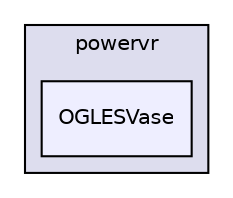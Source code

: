 digraph "PVR/SDK_3.4/Examples/Advanced/Vase/OGLES/Build/Android/src/com/powervr/OGLESVase" {
  compound=true
  node [ fontsize="10", fontname="Helvetica"];
  edge [ labelfontsize="10", labelfontname="Helvetica"];
  subgraph clusterdir_ee5fec3211d8c5d9da26d02022ac496a {
    graph [ bgcolor="#ddddee", pencolor="black", label="powervr" fontname="Helvetica", fontsize="10", URL="dir_ee5fec3211d8c5d9da26d02022ac496a.html"]
  dir_c7233edb5285af51b8af3c95920a9e76 [shape=box, label="OGLESVase", style="filled", fillcolor="#eeeeff", pencolor="black", URL="dir_c7233edb5285af51b8af3c95920a9e76.html"];
  }
}
